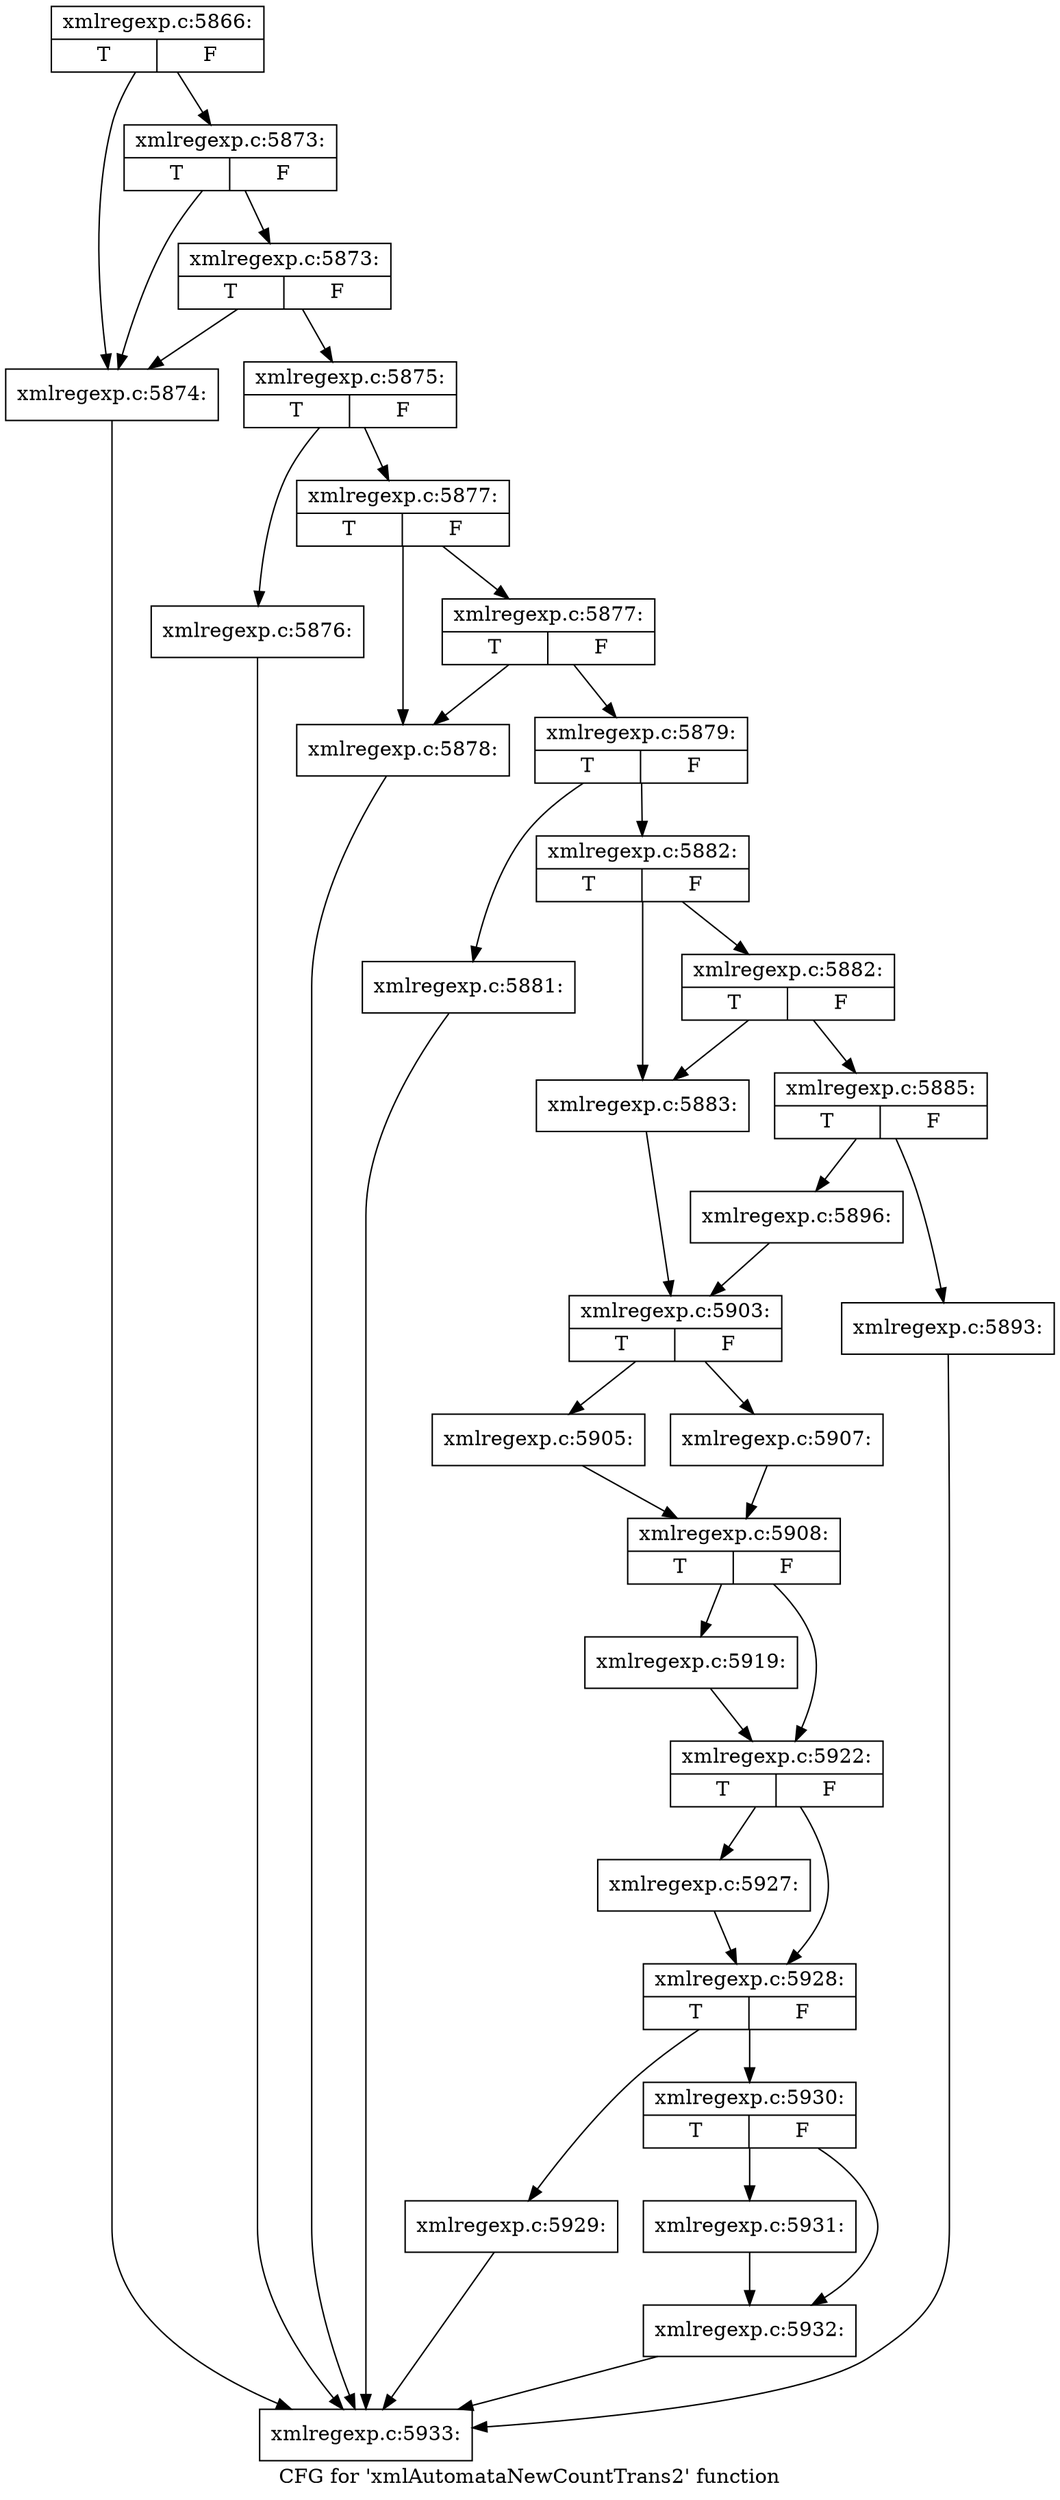 digraph "CFG for 'xmlAutomataNewCountTrans2' function" {
	label="CFG for 'xmlAutomataNewCountTrans2' function";

	Node0x393d8f0 [shape=record,label="{xmlregexp.c:5866:|{<s0>T|<s1>F}}"];
	Node0x393d8f0 -> Node0x3945420;
	Node0x393d8f0 -> Node0x3945540;
	Node0x3945540 [shape=record,label="{xmlregexp.c:5873:|{<s0>T|<s1>F}}"];
	Node0x3945540 -> Node0x3945420;
	Node0x3945540 -> Node0x39454c0;
	Node0x39454c0 [shape=record,label="{xmlregexp.c:5873:|{<s0>T|<s1>F}}"];
	Node0x39454c0 -> Node0x3945420;
	Node0x39454c0 -> Node0x3945470;
	Node0x3945420 [shape=record,label="{xmlregexp.c:5874:}"];
	Node0x3945420 -> Node0x393bfb0;
	Node0x3945470 [shape=record,label="{xmlregexp.c:5875:|{<s0>T|<s1>F}}"];
	Node0x3945470 -> Node0x3945e70;
	Node0x3945470 -> Node0x3945ec0;
	Node0x3945e70 [shape=record,label="{xmlregexp.c:5876:}"];
	Node0x3945e70 -> Node0x393bfb0;
	Node0x3945ec0 [shape=record,label="{xmlregexp.c:5877:|{<s0>T|<s1>F}}"];
	Node0x3945ec0 -> Node0x3946320;
	Node0x3945ec0 -> Node0x39463c0;
	Node0x39463c0 [shape=record,label="{xmlregexp.c:5877:|{<s0>T|<s1>F}}"];
	Node0x39463c0 -> Node0x3946320;
	Node0x39463c0 -> Node0x3946370;
	Node0x3946320 [shape=record,label="{xmlregexp.c:5878:}"];
	Node0x3946320 -> Node0x393bfb0;
	Node0x3946370 [shape=record,label="{xmlregexp.c:5879:|{<s0>T|<s1>F}}"];
	Node0x3946370 -> Node0x3946d50;
	Node0x3946370 -> Node0x3946da0;
	Node0x3946d50 [shape=record,label="{xmlregexp.c:5881:}"];
	Node0x3946d50 -> Node0x393bfb0;
	Node0x3946da0 [shape=record,label="{xmlregexp.c:5882:|{<s0>T|<s1>F}}"];
	Node0x3946da0 -> Node0x3947200;
	Node0x3946da0 -> Node0x39472f0;
	Node0x39472f0 [shape=record,label="{xmlregexp.c:5882:|{<s0>T|<s1>F}}"];
	Node0x39472f0 -> Node0x3947200;
	Node0x39472f0 -> Node0x39472a0;
	Node0x3947200 [shape=record,label="{xmlregexp.c:5883:}"];
	Node0x3947200 -> Node0x3947250;
	Node0x39472a0 [shape=record,label="{xmlregexp.c:5885:|{<s0>T|<s1>F}}"];
	Node0x39472a0 -> Node0x3949100;
	Node0x39472a0 -> Node0x3949150;
	Node0x3949100 [shape=record,label="{xmlregexp.c:5893:}"];
	Node0x3949100 -> Node0x393bfb0;
	Node0x3949150 [shape=record,label="{xmlregexp.c:5896:}"];
	Node0x3949150 -> Node0x3947250;
	Node0x3947250 [shape=record,label="{xmlregexp.c:5903:|{<s0>T|<s1>F}}"];
	Node0x3947250 -> Node0x394a350;
	Node0x3947250 -> Node0x394aff0;
	Node0x394a350 [shape=record,label="{xmlregexp.c:5905:}"];
	Node0x394a350 -> Node0x394afa0;
	Node0x394aff0 [shape=record,label="{xmlregexp.c:5907:}"];
	Node0x394aff0 -> Node0x394afa0;
	Node0x394afa0 [shape=record,label="{xmlregexp.c:5908:|{<s0>T|<s1>F}}"];
	Node0x394afa0 -> Node0x394c350;
	Node0x394afa0 -> Node0x394cf40;
	Node0x394c350 [shape=record,label="{xmlregexp.c:5919:}"];
	Node0x394c350 -> Node0x394cf40;
	Node0x394cf40 [shape=record,label="{xmlregexp.c:5922:|{<s0>T|<s1>F}}"];
	Node0x394cf40 -> Node0x394db80;
	Node0x394cf40 -> Node0x394e500;
	Node0x394db80 [shape=record,label="{xmlregexp.c:5927:}"];
	Node0x394db80 -> Node0x394e500;
	Node0x394e500 [shape=record,label="{xmlregexp.c:5928:|{<s0>T|<s1>F}}"];
	Node0x394e500 -> Node0x394e970;
	Node0x394e500 -> Node0x394e9c0;
	Node0x394e970 [shape=record,label="{xmlregexp.c:5929:}"];
	Node0x394e970 -> Node0x393bfb0;
	Node0x394e9c0 [shape=record,label="{xmlregexp.c:5930:|{<s0>T|<s1>F}}"];
	Node0x394e9c0 -> Node0x394ede0;
	Node0x394e9c0 -> Node0x394ee30;
	Node0x394ede0 [shape=record,label="{xmlregexp.c:5931:}"];
	Node0x394ede0 -> Node0x394ee30;
	Node0x394ee30 [shape=record,label="{xmlregexp.c:5932:}"];
	Node0x394ee30 -> Node0x393bfb0;
	Node0x393bfb0 [shape=record,label="{xmlregexp.c:5933:}"];
}
